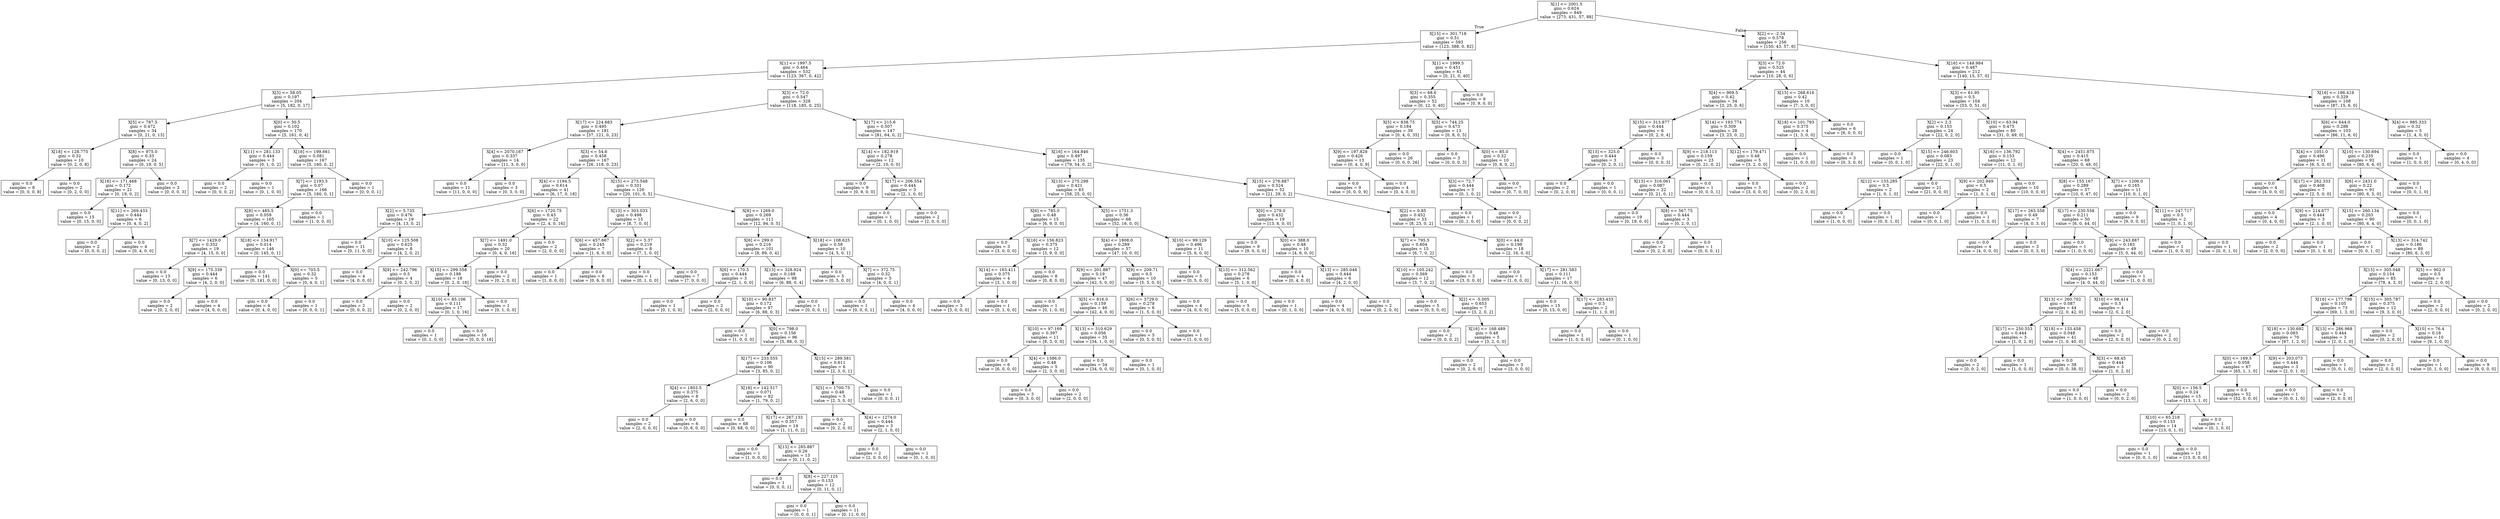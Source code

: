 digraph Tree {
node [shape=box] ;
0 [label="X[1] <= 2001.5\ngini = 0.624\nsamples = 849\nvalue = [273, 431, 57, 88]"] ;
1 [label="X[15] <= 301.718\ngini = 0.51\nsamples = 593\nvalue = [123, 388, 0, 82]"] ;
0 -> 1 [labeldistance=2.5, labelangle=45, headlabel="True"] ;
2 [label="X[1] <= 1997.5\ngini = 0.464\nsamples = 532\nvalue = [123, 367, 0, 42]"] ;
1 -> 2 ;
3 [label="X[3] <= 58.05\ngini = 0.197\nsamples = 204\nvalue = [5, 182, 0, 17]"] ;
2 -> 3 ;
4 [label="X[5] <= 787.5\ngini = 0.472\nsamples = 34\nvalue = [0, 21, 0, 13]"] ;
3 -> 4 ;
5 [label="X[18] <= 128.775\ngini = 0.32\nsamples = 10\nvalue = [0, 2, 0, 8]"] ;
4 -> 5 ;
6 [label="gini = 0.0\nsamples = 8\nvalue = [0, 0, 0, 8]"] ;
5 -> 6 ;
7 [label="gini = 0.0\nsamples = 2\nvalue = [0, 2, 0, 0]"] ;
5 -> 7 ;
8 [label="X[8] <= 975.0\ngini = 0.33\nsamples = 24\nvalue = [0, 19, 0, 5]"] ;
4 -> 8 ;
9 [label="X[16] <= 171.468\ngini = 0.172\nsamples = 21\nvalue = [0, 19, 0, 2]"] ;
8 -> 9 ;
10 [label="gini = 0.0\nsamples = 15\nvalue = [0, 15, 0, 0]"] ;
9 -> 10 ;
11 [label="X[11] <= 269.433\ngini = 0.444\nsamples = 6\nvalue = [0, 4, 0, 2]"] ;
9 -> 11 ;
12 [label="gini = 0.0\nsamples = 2\nvalue = [0, 0, 0, 2]"] ;
11 -> 12 ;
13 [label="gini = 0.0\nsamples = 4\nvalue = [0, 4, 0, 0]"] ;
11 -> 13 ;
14 [label="gini = 0.0\nsamples = 3\nvalue = [0, 0, 0, 3]"] ;
8 -> 14 ;
15 [label="X[0] <= 30.5\ngini = 0.102\nsamples = 170\nvalue = [5, 161, 0, 4]"] ;
3 -> 15 ;
16 [label="X[11] <= 281.133\ngini = 0.444\nsamples = 3\nvalue = [0, 1, 0, 2]"] ;
15 -> 16 ;
17 [label="gini = 0.0\nsamples = 2\nvalue = [0, 0, 0, 2]"] ;
16 -> 17 ;
18 [label="gini = 0.0\nsamples = 1\nvalue = [0, 1, 0, 0]"] ;
16 -> 18 ;
19 [label="X[16] <= 199.661\ngini = 0.081\nsamples = 167\nvalue = [5, 160, 0, 2]"] ;
15 -> 19 ;
20 [label="X[7] <= 2193.5\ngini = 0.07\nsamples = 166\nvalue = [5, 160, 0, 1]"] ;
19 -> 20 ;
21 [label="X[8] <= 485.5\ngini = 0.059\nsamples = 165\nvalue = [4, 160, 0, 1]"] ;
20 -> 21 ;
22 [label="X[7] <= 1429.0\ngini = 0.332\nsamples = 19\nvalue = [4, 15, 0, 0]"] ;
21 -> 22 ;
23 [label="gini = 0.0\nsamples = 13\nvalue = [0, 13, 0, 0]"] ;
22 -> 23 ;
24 [label="X[9] <= 175.339\ngini = 0.444\nsamples = 6\nvalue = [4, 2, 0, 0]"] ;
22 -> 24 ;
25 [label="gini = 0.0\nsamples = 2\nvalue = [0, 2, 0, 0]"] ;
24 -> 25 ;
26 [label="gini = 0.0\nsamples = 4\nvalue = [4, 0, 0, 0]"] ;
24 -> 26 ;
27 [label="X[18] <= 134.917\ngini = 0.014\nsamples = 146\nvalue = [0, 145, 0, 1]"] ;
21 -> 27 ;
28 [label="gini = 0.0\nsamples = 141\nvalue = [0, 141, 0, 0]"] ;
27 -> 28 ;
29 [label="X[0] <= 703.5\ngini = 0.32\nsamples = 5\nvalue = [0, 4, 0, 1]"] ;
27 -> 29 ;
30 [label="gini = 0.0\nsamples = 4\nvalue = [0, 4, 0, 0]"] ;
29 -> 30 ;
31 [label="gini = 0.0\nsamples = 1\nvalue = [0, 0, 0, 1]"] ;
29 -> 31 ;
32 [label="gini = 0.0\nsamples = 1\nvalue = [1, 0, 0, 0]"] ;
20 -> 32 ;
33 [label="gini = 0.0\nsamples = 1\nvalue = [0, 0, 0, 1]"] ;
19 -> 33 ;
34 [label="X[3] <= 72.0\ngini = 0.547\nsamples = 328\nvalue = [118, 185, 0, 25]"] ;
2 -> 34 ;
35 [label="X[17] <= 224.683\ngini = 0.495\nsamples = 181\nvalue = [37, 121, 0, 23]"] ;
34 -> 35 ;
36 [label="X[4] <= 2070.167\ngini = 0.337\nsamples = 14\nvalue = [11, 3, 0, 0]"] ;
35 -> 36 ;
37 [label="gini = 0.0\nsamples = 11\nvalue = [11, 0, 0, 0]"] ;
36 -> 37 ;
38 [label="gini = 0.0\nsamples = 3\nvalue = [0, 3, 0, 0]"] ;
36 -> 38 ;
39 [label="X[3] <= 54.6\ngini = 0.458\nsamples = 167\nvalue = [26, 118, 0, 23]"] ;
35 -> 39 ;
40 [label="X[4] <= 1194.5\ngini = 0.614\nsamples = 41\nvalue = [6, 17, 0, 18]"] ;
39 -> 40 ;
41 [label="X[2] <= 5.735\ngini = 0.476\nsamples = 19\nvalue = [4, 13, 0, 2]"] ;
40 -> 41 ;
42 [label="gini = 0.0\nsamples = 11\nvalue = [0, 11, 0, 0]"] ;
41 -> 42 ;
43 [label="X[10] <= 125.508\ngini = 0.625\nsamples = 8\nvalue = [4, 2, 0, 2]"] ;
41 -> 43 ;
44 [label="gini = 0.0\nsamples = 4\nvalue = [4, 0, 0, 0]"] ;
43 -> 44 ;
45 [label="X[9] <= 242.796\ngini = 0.5\nsamples = 4\nvalue = [0, 2, 0, 2]"] ;
43 -> 45 ;
46 [label="gini = 0.0\nsamples = 2\nvalue = [0, 0, 0, 2]"] ;
45 -> 46 ;
47 [label="gini = 0.0\nsamples = 2\nvalue = [0, 2, 0, 0]"] ;
45 -> 47 ;
48 [label="X[6] <= 1720.75\ngini = 0.43\nsamples = 22\nvalue = [2, 4, 0, 16]"] ;
40 -> 48 ;
49 [label="X[7] <= 1491.0\ngini = 0.32\nsamples = 20\nvalue = [0, 4, 0, 16]"] ;
48 -> 49 ;
50 [label="X[15] <= 299.558\ngini = 0.198\nsamples = 18\nvalue = [0, 2, 0, 16]"] ;
49 -> 50 ;
51 [label="X[10] <= 85.106\ngini = 0.111\nsamples = 17\nvalue = [0, 1, 0, 16]"] ;
50 -> 51 ;
52 [label="gini = 0.0\nsamples = 1\nvalue = [0, 1, 0, 0]"] ;
51 -> 52 ;
53 [label="gini = 0.0\nsamples = 16\nvalue = [0, 0, 0, 16]"] ;
51 -> 53 ;
54 [label="gini = 0.0\nsamples = 1\nvalue = [0, 1, 0, 0]"] ;
50 -> 54 ;
55 [label="gini = 0.0\nsamples = 2\nvalue = [0, 2, 0, 0]"] ;
49 -> 55 ;
56 [label="gini = 0.0\nsamples = 2\nvalue = [2, 0, 0, 0]"] ;
48 -> 56 ;
57 [label="X[15] <= 273.548\ngini = 0.331\nsamples = 126\nvalue = [20, 101, 0, 5]"] ;
39 -> 57 ;
58 [label="X[13] <= 303.033\ngini = 0.498\nsamples = 15\nvalue = [8, 7, 0, 0]"] ;
57 -> 58 ;
59 [label="X[6] <= 457.667\ngini = 0.245\nsamples = 7\nvalue = [1, 6, 0, 0]"] ;
58 -> 59 ;
60 [label="gini = 0.0\nsamples = 1\nvalue = [1, 0, 0, 0]"] ;
59 -> 60 ;
61 [label="gini = 0.0\nsamples = 6\nvalue = [0, 6, 0, 0]"] ;
59 -> 61 ;
62 [label="X[2] <= 5.37\ngini = 0.219\nsamples = 8\nvalue = [7, 1, 0, 0]"] ;
58 -> 62 ;
63 [label="gini = 0.0\nsamples = 1\nvalue = [0, 1, 0, 0]"] ;
62 -> 63 ;
64 [label="gini = 0.0\nsamples = 7\nvalue = [7, 0, 0, 0]"] ;
62 -> 64 ;
65 [label="X[8] <= 1269.0\ngini = 0.269\nsamples = 111\nvalue = [12, 94, 0, 5]"] ;
57 -> 65 ;
66 [label="X[6] <= 299.0\ngini = 0.216\nsamples = 101\nvalue = [8, 89, 0, 4]"] ;
65 -> 66 ;
67 [label="X[6] <= 170.5\ngini = 0.444\nsamples = 3\nvalue = [2, 1, 0, 0]"] ;
66 -> 67 ;
68 [label="gini = 0.0\nsamples = 1\nvalue = [0, 1, 0, 0]"] ;
67 -> 68 ;
69 [label="gini = 0.0\nsamples = 2\nvalue = [2, 0, 0, 0]"] ;
67 -> 69 ;
70 [label="X[13] <= 328.924\ngini = 0.188\nsamples = 98\nvalue = [6, 88, 0, 4]"] ;
66 -> 70 ;
71 [label="X[10] <= 90.837\ngini = 0.172\nsamples = 97\nvalue = [6, 88, 0, 3]"] ;
70 -> 71 ;
72 [label="gini = 0.0\nsamples = 1\nvalue = [1, 0, 0, 0]"] ;
71 -> 72 ;
73 [label="X[0] <= 798.0\ngini = 0.156\nsamples = 96\nvalue = [5, 88, 0, 3]"] ;
71 -> 73 ;
74 [label="X[17] <= 233.555\ngini = 0.106\nsamples = 90\nvalue = [3, 85, 0, 2]"] ;
73 -> 74 ;
75 [label="X[4] <= 1803.5\ngini = 0.375\nsamples = 8\nvalue = [2, 6, 0, 0]"] ;
74 -> 75 ;
76 [label="gini = 0.0\nsamples = 2\nvalue = [2, 0, 0, 0]"] ;
75 -> 76 ;
77 [label="gini = 0.0\nsamples = 6\nvalue = [0, 6, 0, 0]"] ;
75 -> 77 ;
78 [label="X[18] <= 142.517\ngini = 0.071\nsamples = 82\nvalue = [1, 79, 0, 2]"] ;
74 -> 78 ;
79 [label="gini = 0.0\nsamples = 68\nvalue = [0, 68, 0, 0]"] ;
78 -> 79 ;
80 [label="X[17] <= 267.133\ngini = 0.357\nsamples = 14\nvalue = [1, 11, 0, 2]"] ;
78 -> 80 ;
81 [label="gini = 0.0\nsamples = 1\nvalue = [1, 0, 0, 0]"] ;
80 -> 81 ;
82 [label="X[13] <= 285.887\ngini = 0.26\nsamples = 13\nvalue = [0, 11, 0, 2]"] ;
80 -> 82 ;
83 [label="gini = 0.0\nsamples = 1\nvalue = [0, 0, 0, 1]"] ;
82 -> 83 ;
84 [label="X[8] <= 227.125\ngini = 0.153\nsamples = 12\nvalue = [0, 11, 0, 1]"] ;
82 -> 84 ;
85 [label="gini = 0.0\nsamples = 1\nvalue = [0, 0, 0, 1]"] ;
84 -> 85 ;
86 [label="gini = 0.0\nsamples = 11\nvalue = [0, 11, 0, 0]"] ;
84 -> 86 ;
87 [label="X[15] <= 289.581\ngini = 0.611\nsamples = 6\nvalue = [2, 3, 0, 1]"] ;
73 -> 87 ;
88 [label="X[5] <= 1700.75\ngini = 0.48\nsamples = 5\nvalue = [2, 3, 0, 0]"] ;
87 -> 88 ;
89 [label="gini = 0.0\nsamples = 2\nvalue = [0, 2, 0, 0]"] ;
88 -> 89 ;
90 [label="X[4] <= 1274.0\ngini = 0.444\nsamples = 3\nvalue = [2, 1, 0, 0]"] ;
88 -> 90 ;
91 [label="gini = 0.0\nsamples = 2\nvalue = [2, 0, 0, 0]"] ;
90 -> 91 ;
92 [label="gini = 0.0\nsamples = 1\nvalue = [0, 1, 0, 0]"] ;
90 -> 92 ;
93 [label="gini = 0.0\nsamples = 1\nvalue = [0, 0, 0, 1]"] ;
87 -> 93 ;
94 [label="gini = 0.0\nsamples = 1\nvalue = [0, 0, 0, 1]"] ;
70 -> 94 ;
95 [label="X[18] <= 108.625\ngini = 0.58\nsamples = 10\nvalue = [4, 5, 0, 1]"] ;
65 -> 95 ;
96 [label="gini = 0.0\nsamples = 5\nvalue = [0, 5, 0, 0]"] ;
95 -> 96 ;
97 [label="X[7] <= 372.75\ngini = 0.32\nsamples = 5\nvalue = [4, 0, 0, 1]"] ;
95 -> 97 ;
98 [label="gini = 0.0\nsamples = 1\nvalue = [0, 0, 0, 1]"] ;
97 -> 98 ;
99 [label="gini = 0.0\nsamples = 4\nvalue = [4, 0, 0, 0]"] ;
97 -> 99 ;
100 [label="X[17] <= 215.6\ngini = 0.507\nsamples = 147\nvalue = [81, 64, 0, 2]"] ;
34 -> 100 ;
101 [label="X[14] <= 182.919\ngini = 0.278\nsamples = 12\nvalue = [2, 10, 0, 0]"] ;
100 -> 101 ;
102 [label="gini = 0.0\nsamples = 9\nvalue = [0, 9, 0, 0]"] ;
101 -> 102 ;
103 [label="X[17] <= 206.554\ngini = 0.444\nsamples = 3\nvalue = [2, 1, 0, 0]"] ;
101 -> 103 ;
104 [label="gini = 0.0\nsamples = 1\nvalue = [0, 1, 0, 0]"] ;
103 -> 104 ;
105 [label="gini = 0.0\nsamples = 2\nvalue = [2, 0, 0, 0]"] ;
103 -> 105 ;
106 [label="X[16] <= 164.846\ngini = 0.497\nsamples = 135\nvalue = [79, 54, 0, 2]"] ;
100 -> 106 ;
107 [label="X[13] <= 275.298\ngini = 0.421\nsamples = 83\nvalue = [58, 25, 0, 0]"] ;
106 -> 107 ;
108 [label="X[6] <= 785.0\ngini = 0.48\nsamples = 15\nvalue = [6, 9, 0, 0]"] ;
107 -> 108 ;
109 [label="gini = 0.0\nsamples = 3\nvalue = [3, 0, 0, 0]"] ;
108 -> 109 ;
110 [label="X[16] <= 156.823\ngini = 0.375\nsamples = 12\nvalue = [3, 9, 0, 0]"] ;
108 -> 110 ;
111 [label="X[14] <= 163.411\ngini = 0.375\nsamples = 4\nvalue = [3, 1, 0, 0]"] ;
110 -> 111 ;
112 [label="gini = 0.0\nsamples = 3\nvalue = [3, 0, 0, 0]"] ;
111 -> 112 ;
113 [label="gini = 0.0\nsamples = 1\nvalue = [0, 1, 0, 0]"] ;
111 -> 113 ;
114 [label="gini = 0.0\nsamples = 8\nvalue = [0, 8, 0, 0]"] ;
110 -> 114 ;
115 [label="X[5] <= 1751.3\ngini = 0.36\nsamples = 68\nvalue = [52, 16, 0, 0]"] ;
107 -> 115 ;
116 [label="X[4] <= 1808.0\ngini = 0.289\nsamples = 57\nvalue = [47, 10, 0, 0]"] ;
115 -> 116 ;
117 [label="X[9] <= 201.887\ngini = 0.19\nsamples = 47\nvalue = [42, 5, 0, 0]"] ;
116 -> 117 ;
118 [label="gini = 0.0\nsamples = 1\nvalue = [0, 1, 0, 0]"] ;
117 -> 118 ;
119 [label="X[5] <= 816.0\ngini = 0.159\nsamples = 46\nvalue = [42, 4, 0, 0]"] ;
117 -> 119 ;
120 [label="X[10] <= 97.169\ngini = 0.397\nsamples = 11\nvalue = [8, 3, 0, 0]"] ;
119 -> 120 ;
121 [label="gini = 0.0\nsamples = 6\nvalue = [6, 0, 0, 0]"] ;
120 -> 121 ;
122 [label="X[4] <= 1586.0\ngini = 0.48\nsamples = 5\nvalue = [2, 3, 0, 0]"] ;
120 -> 122 ;
123 [label="gini = 0.0\nsamples = 3\nvalue = [0, 3, 0, 0]"] ;
122 -> 123 ;
124 [label="gini = 0.0\nsamples = 2\nvalue = [2, 0, 0, 0]"] ;
122 -> 124 ;
125 [label="X[13] <= 310.629\ngini = 0.056\nsamples = 35\nvalue = [34, 1, 0, 0]"] ;
119 -> 125 ;
126 [label="gini = 0.0\nsamples = 34\nvalue = [34, 0, 0, 0]"] ;
125 -> 126 ;
127 [label="gini = 0.0\nsamples = 1\nvalue = [0, 1, 0, 0]"] ;
125 -> 127 ;
128 [label="X[9] <= 209.71\ngini = 0.5\nsamples = 10\nvalue = [5, 5, 0, 0]"] ;
116 -> 128 ;
129 [label="X[6] <= 3729.0\ngini = 0.278\nsamples = 6\nvalue = [1, 5, 0, 0]"] ;
128 -> 129 ;
130 [label="gini = 0.0\nsamples = 5\nvalue = [0, 5, 0, 0]"] ;
129 -> 130 ;
131 [label="gini = 0.0\nsamples = 1\nvalue = [1, 0, 0, 0]"] ;
129 -> 131 ;
132 [label="gini = 0.0\nsamples = 4\nvalue = [4, 0, 0, 0]"] ;
128 -> 132 ;
133 [label="X[10] <= 99.129\ngini = 0.496\nsamples = 11\nvalue = [5, 6, 0, 0]"] ;
115 -> 133 ;
134 [label="gini = 0.0\nsamples = 5\nvalue = [0, 5, 0, 0]"] ;
133 -> 134 ;
135 [label="X[13] <= 312.562\ngini = 0.278\nsamples = 6\nvalue = [5, 1, 0, 0]"] ;
133 -> 135 ;
136 [label="gini = 0.0\nsamples = 5\nvalue = [5, 0, 0, 0]"] ;
135 -> 136 ;
137 [label="gini = 0.0\nsamples = 1\nvalue = [0, 1, 0, 0]"] ;
135 -> 137 ;
138 [label="X[15] <= 276.887\ngini = 0.524\nsamples = 52\nvalue = [21, 29, 0, 2]"] ;
106 -> 138 ;
139 [label="X[0] <= 279.0\ngini = 0.432\nsamples = 19\nvalue = [13, 6, 0, 0]"] ;
138 -> 139 ;
140 [label="gini = 0.0\nsamples = 9\nvalue = [9, 0, 0, 0]"] ;
139 -> 140 ;
141 [label="X[0] <= 388.0\ngini = 0.48\nsamples = 10\nvalue = [4, 6, 0, 0]"] ;
139 -> 141 ;
142 [label="gini = 0.0\nsamples = 4\nvalue = [0, 4, 0, 0]"] ;
141 -> 142 ;
143 [label="X[13] <= 285.048\ngini = 0.444\nsamples = 6\nvalue = [4, 2, 0, 0]"] ;
141 -> 143 ;
144 [label="gini = 0.0\nsamples = 4\nvalue = [4, 0, 0, 0]"] ;
143 -> 144 ;
145 [label="gini = 0.0\nsamples = 2\nvalue = [0, 2, 0, 0]"] ;
143 -> 145 ;
146 [label="X[2] <= 0.85\ngini = 0.452\nsamples = 33\nvalue = [8, 23, 0, 2]"] ;
138 -> 146 ;
147 [label="X[7] <= 795.5\ngini = 0.604\nsamples = 15\nvalue = [6, 7, 0, 2]"] ;
146 -> 147 ;
148 [label="X[10] <= 105.242\ngini = 0.569\nsamples = 12\nvalue = [3, 7, 0, 2]"] ;
147 -> 148 ;
149 [label="gini = 0.0\nsamples = 5\nvalue = [0, 5, 0, 0]"] ;
148 -> 149 ;
150 [label="X[2] <= -5.005\ngini = 0.653\nsamples = 7\nvalue = [3, 2, 0, 2]"] ;
148 -> 150 ;
151 [label="gini = 0.0\nsamples = 2\nvalue = [0, 0, 0, 2]"] ;
150 -> 151 ;
152 [label="X[16] <= 168.489\ngini = 0.48\nsamples = 5\nvalue = [3, 2, 0, 0]"] ;
150 -> 152 ;
153 [label="gini = 0.0\nsamples = 2\nvalue = [0, 2, 0, 0]"] ;
152 -> 153 ;
154 [label="gini = 0.0\nsamples = 3\nvalue = [3, 0, 0, 0]"] ;
152 -> 154 ;
155 [label="gini = 0.0\nsamples = 3\nvalue = [3, 0, 0, 0]"] ;
147 -> 155 ;
156 [label="X[0] <= 44.0\ngini = 0.198\nsamples = 18\nvalue = [2, 16, 0, 0]"] ;
146 -> 156 ;
157 [label="gini = 0.0\nsamples = 1\nvalue = [1, 0, 0, 0]"] ;
156 -> 157 ;
158 [label="X[17] <= 281.583\ngini = 0.111\nsamples = 17\nvalue = [1, 16, 0, 0]"] ;
156 -> 158 ;
159 [label="gini = 0.0\nsamples = 15\nvalue = [0, 15, 0, 0]"] ;
158 -> 159 ;
160 [label="X[17] <= 283.433\ngini = 0.5\nsamples = 2\nvalue = [1, 1, 0, 0]"] ;
158 -> 160 ;
161 [label="gini = 0.0\nsamples = 1\nvalue = [1, 0, 0, 0]"] ;
160 -> 161 ;
162 [label="gini = 0.0\nsamples = 1\nvalue = [0, 1, 0, 0]"] ;
160 -> 162 ;
163 [label="X[1] <= 1999.5\ngini = 0.451\nsamples = 61\nvalue = [0, 21, 0, 40]"] ;
1 -> 163 ;
164 [label="X[3] <= 68.6\ngini = 0.355\nsamples = 52\nvalue = [0, 12, 0, 40]"] ;
163 -> 164 ;
165 [label="X[5] <= 838.75\ngini = 0.184\nsamples = 39\nvalue = [0, 4, 0, 35]"] ;
164 -> 165 ;
166 [label="X[9] <= 197.828\ngini = 0.426\nsamples = 13\nvalue = [0, 4, 0, 9]"] ;
165 -> 166 ;
167 [label="gini = 0.0\nsamples = 9\nvalue = [0, 0, 0, 9]"] ;
166 -> 167 ;
168 [label="gini = 0.0\nsamples = 4\nvalue = [0, 4, 0, 0]"] ;
166 -> 168 ;
169 [label="gini = 0.0\nsamples = 26\nvalue = [0, 0, 0, 26]"] ;
165 -> 169 ;
170 [label="X[5] <= 744.25\ngini = 0.473\nsamples = 13\nvalue = [0, 8, 0, 5]"] ;
164 -> 170 ;
171 [label="gini = 0.0\nsamples = 3\nvalue = [0, 0, 0, 3]"] ;
170 -> 171 ;
172 [label="X[0] <= 85.0\ngini = 0.32\nsamples = 10\nvalue = [0, 8, 0, 2]"] ;
170 -> 172 ;
173 [label="X[3] <= 72.7\ngini = 0.444\nsamples = 3\nvalue = [0, 1, 0, 2]"] ;
172 -> 173 ;
174 [label="gini = 0.0\nsamples = 1\nvalue = [0, 1, 0, 0]"] ;
173 -> 174 ;
175 [label="gini = 0.0\nsamples = 2\nvalue = [0, 0, 0, 2]"] ;
173 -> 175 ;
176 [label="gini = 0.0\nsamples = 7\nvalue = [0, 7, 0, 0]"] ;
172 -> 176 ;
177 [label="gini = 0.0\nsamples = 9\nvalue = [0, 9, 0, 0]"] ;
163 -> 177 ;
178 [label="X[2] <= -2.34\ngini = 0.578\nsamples = 256\nvalue = [150, 43, 57, 6]"] ;
0 -> 178 [labeldistance=2.5, labelangle=-45, headlabel="False"] ;
179 [label="X[3] <= 72.0\ngini = 0.525\nsamples = 44\nvalue = [10, 28, 0, 6]"] ;
178 -> 179 ;
180 [label="X[4] <= 969.5\ngini = 0.42\nsamples = 34\nvalue = [3, 25, 0, 6]"] ;
179 -> 180 ;
181 [label="X[15] <= 313.877\ngini = 0.444\nsamples = 6\nvalue = [0, 2, 0, 4]"] ;
180 -> 181 ;
182 [label="X[13] <= 325.0\ngini = 0.444\nsamples = 3\nvalue = [0, 2, 0, 1]"] ;
181 -> 182 ;
183 [label="gini = 0.0\nsamples = 2\nvalue = [0, 2, 0, 0]"] ;
182 -> 183 ;
184 [label="gini = 0.0\nsamples = 1\nvalue = [0, 0, 0, 1]"] ;
182 -> 184 ;
185 [label="gini = 0.0\nsamples = 3\nvalue = [0, 0, 0, 3]"] ;
181 -> 185 ;
186 [label="X[14] <= 193.774\ngini = 0.309\nsamples = 28\nvalue = [3, 23, 0, 2]"] ;
180 -> 186 ;
187 [label="X[9] <= 218.113\ngini = 0.159\nsamples = 23\nvalue = [0, 21, 0, 2]"] ;
186 -> 187 ;
188 [label="X[13] <= 316.061\ngini = 0.087\nsamples = 22\nvalue = [0, 21, 0, 1]"] ;
187 -> 188 ;
189 [label="gini = 0.0\nsamples = 19\nvalue = [0, 19, 0, 0]"] ;
188 -> 189 ;
190 [label="X[8] <= 567.75\ngini = 0.444\nsamples = 3\nvalue = [0, 2, 0, 1]"] ;
188 -> 190 ;
191 [label="gini = 0.0\nsamples = 2\nvalue = [0, 2, 0, 0]"] ;
190 -> 191 ;
192 [label="gini = 0.0\nsamples = 1\nvalue = [0, 0, 0, 1]"] ;
190 -> 192 ;
193 [label="gini = 0.0\nsamples = 1\nvalue = [0, 0, 0, 1]"] ;
187 -> 193 ;
194 [label="X[12] <= 179.471\ngini = 0.48\nsamples = 5\nvalue = [3, 2, 0, 0]"] ;
186 -> 194 ;
195 [label="gini = 0.0\nsamples = 3\nvalue = [3, 0, 0, 0]"] ;
194 -> 195 ;
196 [label="gini = 0.0\nsamples = 2\nvalue = [0, 2, 0, 0]"] ;
194 -> 196 ;
197 [label="X[15] <= 268.616\ngini = 0.42\nsamples = 10\nvalue = [7, 3, 0, 0]"] ;
179 -> 197 ;
198 [label="X[18] <= 101.793\ngini = 0.375\nsamples = 4\nvalue = [1, 3, 0, 0]"] ;
197 -> 198 ;
199 [label="gini = 0.0\nsamples = 1\nvalue = [1, 0, 0, 0]"] ;
198 -> 199 ;
200 [label="gini = 0.0\nsamples = 3\nvalue = [0, 3, 0, 0]"] ;
198 -> 200 ;
201 [label="gini = 0.0\nsamples = 6\nvalue = [6, 0, 0, 0]"] ;
197 -> 201 ;
202 [label="X[16] <= 148.984\ngini = 0.487\nsamples = 212\nvalue = [140, 15, 57, 0]"] ;
178 -> 202 ;
203 [label="X[3] <= 61.95\ngini = 0.5\nsamples = 104\nvalue = [53, 0, 51, 0]"] ;
202 -> 203 ;
204 [label="X[2] <= 2.3\ngini = 0.153\nsamples = 24\nvalue = [22, 0, 2, 0]"] ;
203 -> 204 ;
205 [label="gini = 0.0\nsamples = 1\nvalue = [0, 0, 1, 0]"] ;
204 -> 205 ;
206 [label="X[15] <= 246.603\ngini = 0.083\nsamples = 23\nvalue = [22, 0, 1, 0]"] ;
204 -> 206 ;
207 [label="X[12] <= 133.285\ngini = 0.5\nsamples = 2\nvalue = [1, 0, 1, 0]"] ;
206 -> 207 ;
208 [label="gini = 0.0\nsamples = 1\nvalue = [1, 0, 0, 0]"] ;
207 -> 208 ;
209 [label="gini = 0.0\nsamples = 1\nvalue = [0, 0, 1, 0]"] ;
207 -> 209 ;
210 [label="gini = 0.0\nsamples = 21\nvalue = [21, 0, 0, 0]"] ;
206 -> 210 ;
211 [label="X[10] <= 63.94\ngini = 0.475\nsamples = 80\nvalue = [31, 0, 49, 0]"] ;
203 -> 211 ;
212 [label="X[16] <= 136.792\ngini = 0.153\nsamples = 12\nvalue = [11, 0, 1, 0]"] ;
211 -> 212 ;
213 [label="X[9] <= 202.949\ngini = 0.5\nsamples = 2\nvalue = [1, 0, 1, 0]"] ;
212 -> 213 ;
214 [label="gini = 0.0\nsamples = 1\nvalue = [0, 0, 1, 0]"] ;
213 -> 214 ;
215 [label="gini = 0.0\nsamples = 1\nvalue = [1, 0, 0, 0]"] ;
213 -> 215 ;
216 [label="gini = 0.0\nsamples = 10\nvalue = [10, 0, 0, 0]"] ;
212 -> 216 ;
217 [label="X[4] <= 2451.875\ngini = 0.415\nsamples = 68\nvalue = [20, 0, 48, 0]"] ;
211 -> 217 ;
218 [label="X[8] <= 155.167\ngini = 0.289\nsamples = 57\nvalue = [10, 0, 47, 0]"] ;
217 -> 218 ;
219 [label="X[17] <= 265.558\ngini = 0.49\nsamples = 7\nvalue = [4, 0, 3, 0]"] ;
218 -> 219 ;
220 [label="gini = 0.0\nsamples = 4\nvalue = [4, 0, 0, 0]"] ;
219 -> 220 ;
221 [label="gini = 0.0\nsamples = 3\nvalue = [0, 0, 3, 0]"] ;
219 -> 221 ;
222 [label="X[17] <= 230.558\ngini = 0.211\nsamples = 50\nvalue = [6, 0, 44, 0]"] ;
218 -> 222 ;
223 [label="gini = 0.0\nsamples = 1\nvalue = [1, 0, 0, 0]"] ;
222 -> 223 ;
224 [label="X[9] <= 243.887\ngini = 0.183\nsamples = 49\nvalue = [5, 0, 44, 0]"] ;
222 -> 224 ;
225 [label="X[4] <= 2221.667\ngini = 0.153\nsamples = 48\nvalue = [4, 0, 44, 0]"] ;
224 -> 225 ;
226 [label="X[13] <= 260.702\ngini = 0.087\nsamples = 44\nvalue = [2, 0, 42, 0]"] ;
225 -> 226 ;
227 [label="X[17] <= 250.553\ngini = 0.444\nsamples = 3\nvalue = [1, 0, 2, 0]"] ;
226 -> 227 ;
228 [label="gini = 0.0\nsamples = 2\nvalue = [0, 0, 2, 0]"] ;
227 -> 228 ;
229 [label="gini = 0.0\nsamples = 1\nvalue = [1, 0, 0, 0]"] ;
227 -> 229 ;
230 [label="X[18] <= 133.458\ngini = 0.048\nsamples = 41\nvalue = [1, 0, 40, 0]"] ;
226 -> 230 ;
231 [label="gini = 0.0\nsamples = 38\nvalue = [0, 0, 38, 0]"] ;
230 -> 231 ;
232 [label="X[3] <= 68.45\ngini = 0.444\nsamples = 3\nvalue = [1, 0, 2, 0]"] ;
230 -> 232 ;
233 [label="gini = 0.0\nsamples = 1\nvalue = [1, 0, 0, 0]"] ;
232 -> 233 ;
234 [label="gini = 0.0\nsamples = 2\nvalue = [0, 0, 2, 0]"] ;
232 -> 234 ;
235 [label="X[10] <= 98.414\ngini = 0.5\nsamples = 4\nvalue = [2, 0, 2, 0]"] ;
225 -> 235 ;
236 [label="gini = 0.0\nsamples = 2\nvalue = [2, 0, 0, 0]"] ;
235 -> 236 ;
237 [label="gini = 0.0\nsamples = 2\nvalue = [0, 0, 2, 0]"] ;
235 -> 237 ;
238 [label="gini = 0.0\nsamples = 1\nvalue = [1, 0, 0, 0]"] ;
224 -> 238 ;
239 [label="X[7] <= 1206.0\ngini = 0.165\nsamples = 11\nvalue = [10, 0, 1, 0]"] ;
217 -> 239 ;
240 [label="gini = 0.0\nsamples = 9\nvalue = [9, 0, 0, 0]"] ;
239 -> 240 ;
241 [label="X[11] <= 247.717\ngini = 0.5\nsamples = 2\nvalue = [1, 0, 1, 0]"] ;
239 -> 241 ;
242 [label="gini = 0.0\nsamples = 1\nvalue = [1, 0, 0, 0]"] ;
241 -> 242 ;
243 [label="gini = 0.0\nsamples = 1\nvalue = [0, 0, 1, 0]"] ;
241 -> 243 ;
244 [label="X[16] <= 186.419\ngini = 0.329\nsamples = 108\nvalue = [87, 15, 6, 0]"] ;
202 -> 244 ;
245 [label="X[6] <= 644.0\ngini = 0.288\nsamples = 103\nvalue = [86, 11, 6, 0]"] ;
244 -> 245 ;
246 [label="X[4] <= 1051.0\ngini = 0.496\nsamples = 11\nvalue = [6, 5, 0, 0]"] ;
245 -> 246 ;
247 [label="gini = 0.0\nsamples = 4\nvalue = [4, 0, 0, 0]"] ;
246 -> 247 ;
248 [label="X[17] <= 262.333\ngini = 0.408\nsamples = 7\nvalue = [2, 5, 0, 0]"] ;
246 -> 248 ;
249 [label="gini = 0.0\nsamples = 4\nvalue = [0, 4, 0, 0]"] ;
248 -> 249 ;
250 [label="X[9] <= 214.677\ngini = 0.444\nsamples = 3\nvalue = [2, 1, 0, 0]"] ;
248 -> 250 ;
251 [label="gini = 0.0\nsamples = 2\nvalue = [2, 0, 0, 0]"] ;
250 -> 251 ;
252 [label="gini = 0.0\nsamples = 1\nvalue = [0, 1, 0, 0]"] ;
250 -> 252 ;
253 [label="X[10] <= 130.694\ngini = 0.235\nsamples = 92\nvalue = [80, 6, 6, 0]"] ;
245 -> 253 ;
254 [label="X[6] <= 2431.0\ngini = 0.22\nsamples = 91\nvalue = [80, 6, 5, 0]"] ;
253 -> 254 ;
255 [label="X[15] <= 260.134\ngini = 0.203\nsamples = 90\nvalue = [80, 6, 4, 0]"] ;
254 -> 255 ;
256 [label="gini = 0.0\nsamples = 1\nvalue = [0, 0, 1, 0]"] ;
255 -> 256 ;
257 [label="X[13] <= 314.742\ngini = 0.186\nsamples = 89\nvalue = [80, 6, 3, 0]"] ;
255 -> 257 ;
258 [label="X[15] <= 305.048\ngini = 0.154\nsamples = 85\nvalue = [78, 4, 3, 0]"] ;
257 -> 258 ;
259 [label="X[16] <= 177.798\ngini = 0.105\nsamples = 73\nvalue = [69, 1, 3, 0]"] ;
258 -> 259 ;
260 [label="X[18] <= 130.692\ngini = 0.083\nsamples = 70\nvalue = [67, 1, 2, 0]"] ;
259 -> 260 ;
261 [label="X[0] <= 169.5\ngini = 0.058\nsamples = 67\nvalue = [65, 1, 1, 0]"] ;
260 -> 261 ;
262 [label="X[0] <= 156.5\ngini = 0.24\nsamples = 15\nvalue = [13, 1, 1, 0]"] ;
261 -> 262 ;
263 [label="X[10] <= 65.218\ngini = 0.133\nsamples = 14\nvalue = [13, 0, 1, 0]"] ;
262 -> 263 ;
264 [label="gini = 0.0\nsamples = 1\nvalue = [0, 0, 1, 0]"] ;
263 -> 264 ;
265 [label="gini = 0.0\nsamples = 13\nvalue = [13, 0, 0, 0]"] ;
263 -> 265 ;
266 [label="gini = 0.0\nsamples = 1\nvalue = [0, 1, 0, 0]"] ;
262 -> 266 ;
267 [label="gini = 0.0\nsamples = 52\nvalue = [52, 0, 0, 0]"] ;
261 -> 267 ;
268 [label="X[9] <= 203.073\ngini = 0.444\nsamples = 3\nvalue = [2, 0, 1, 0]"] ;
260 -> 268 ;
269 [label="gini = 0.0\nsamples = 1\nvalue = [0, 0, 1, 0]"] ;
268 -> 269 ;
270 [label="gini = 0.0\nsamples = 2\nvalue = [2, 0, 0, 0]"] ;
268 -> 270 ;
271 [label="X[13] <= 286.968\ngini = 0.444\nsamples = 3\nvalue = [2, 0, 1, 0]"] ;
259 -> 271 ;
272 [label="gini = 0.0\nsamples = 1\nvalue = [0, 0, 1, 0]"] ;
271 -> 272 ;
273 [label="gini = 0.0\nsamples = 2\nvalue = [2, 0, 0, 0]"] ;
271 -> 273 ;
274 [label="X[15] <= 305.787\ngini = 0.375\nsamples = 12\nvalue = [9, 3, 0, 0]"] ;
258 -> 274 ;
275 [label="gini = 0.0\nsamples = 2\nvalue = [0, 2, 0, 0]"] ;
274 -> 275 ;
276 [label="X[10] <= 76.4\ngini = 0.18\nsamples = 10\nvalue = [9, 1, 0, 0]"] ;
274 -> 276 ;
277 [label="gini = 0.0\nsamples = 1\nvalue = [0, 1, 0, 0]"] ;
276 -> 277 ;
278 [label="gini = 0.0\nsamples = 9\nvalue = [9, 0, 0, 0]"] ;
276 -> 278 ;
279 [label="X[5] <= 902.0\ngini = 0.5\nsamples = 4\nvalue = [2, 2, 0, 0]"] ;
257 -> 279 ;
280 [label="gini = 0.0\nsamples = 2\nvalue = [2, 0, 0, 0]"] ;
279 -> 280 ;
281 [label="gini = 0.0\nsamples = 2\nvalue = [0, 2, 0, 0]"] ;
279 -> 281 ;
282 [label="gini = 0.0\nsamples = 1\nvalue = [0, 0, 1, 0]"] ;
254 -> 282 ;
283 [label="gini = 0.0\nsamples = 1\nvalue = [0, 0, 1, 0]"] ;
253 -> 283 ;
284 [label="X[4] <= 985.333\ngini = 0.32\nsamples = 5\nvalue = [1, 4, 0, 0]"] ;
244 -> 284 ;
285 [label="gini = 0.0\nsamples = 1\nvalue = [1, 0, 0, 0]"] ;
284 -> 285 ;
286 [label="gini = 0.0\nsamples = 4\nvalue = [0, 4, 0, 0]"] ;
284 -> 286 ;
}